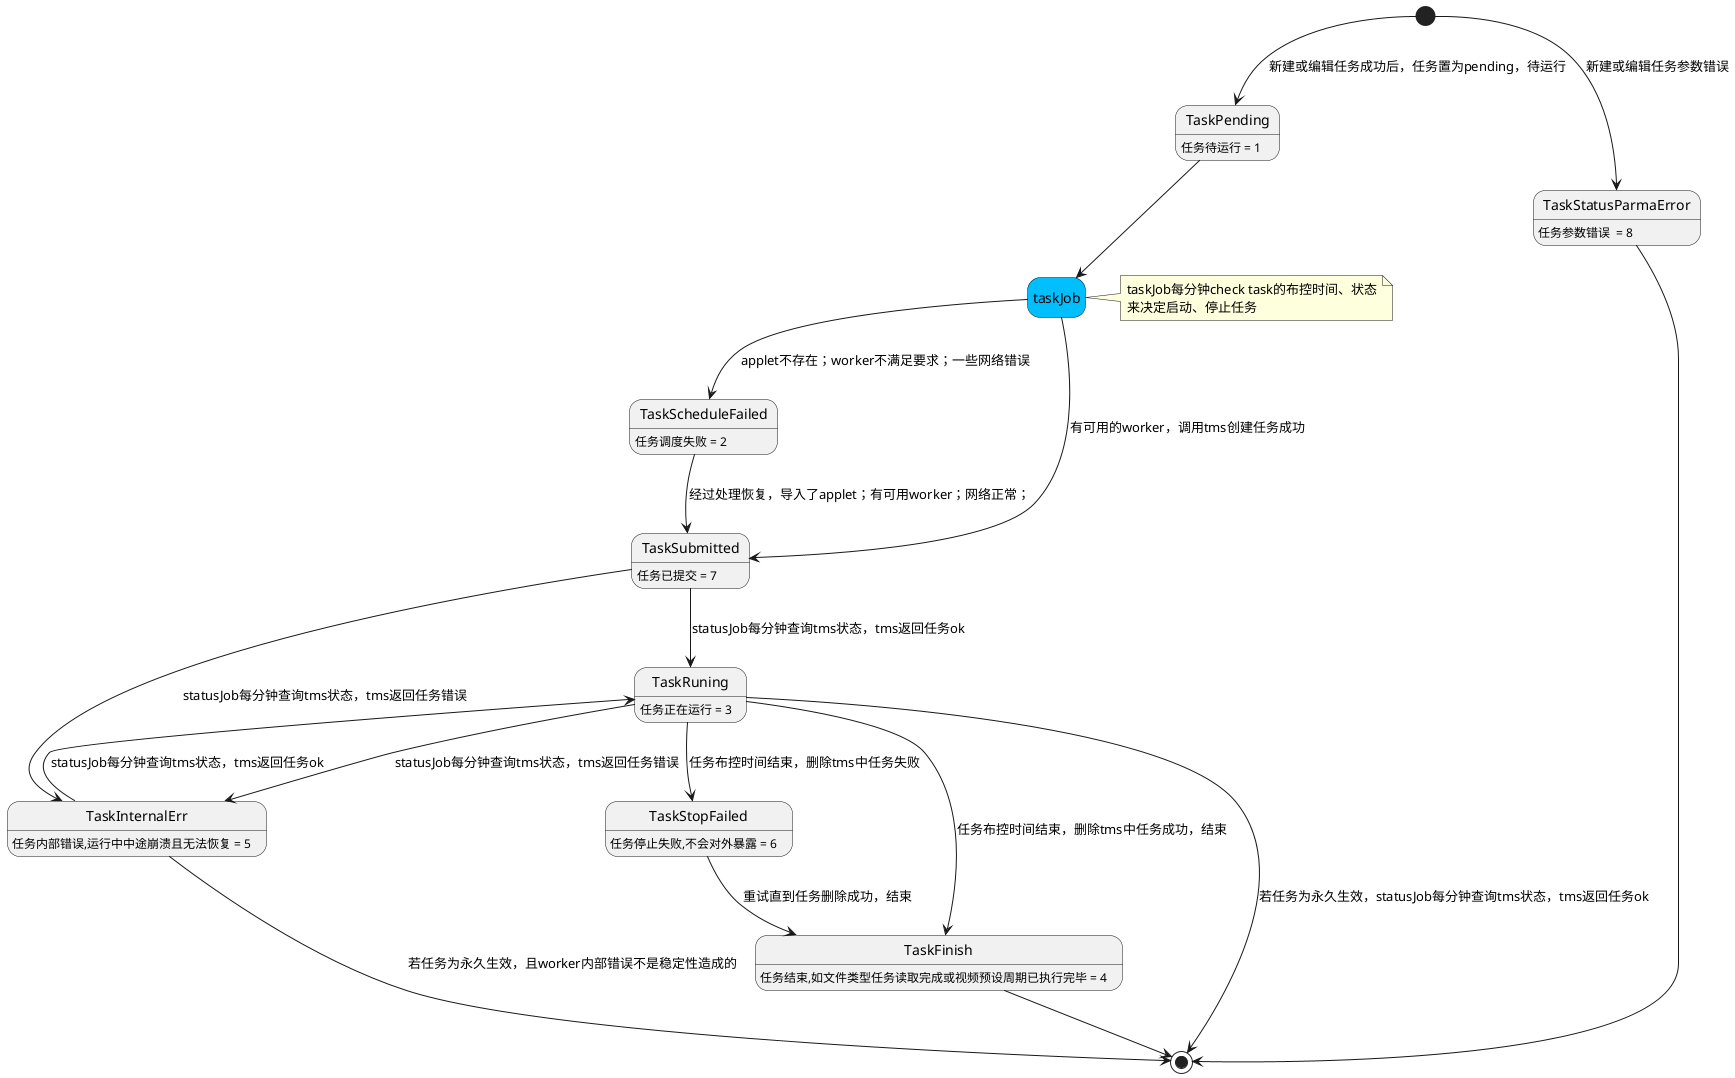 @startuml task status machine
hide empty description

TaskPending : 任务待运行 = 1
TaskScheduleFailed : 任务调度失败 = 2
TaskRuning  : 任务正在运行 = 3
TaskFinish : 任务结束,如文件类型任务读取完成或视频预设周期已执行完毕 = 4
TaskInternalErr : 任务内部错误,运行中中途崩溃且无法恢复 = 5
TaskStopFailed : 任务停止失败,不会对外暴露 = 6
TaskSubmitted : 任务已提交 = 7
TaskStatusParmaError : 任务参数错误  = 8
state taskJob #DeepSkyBlue
note right of taskJob : taskJob每分钟check task的布控时间、状态\n来决定启动、停止任务

[*] --> TaskPending : 新建或编辑任务成功后，任务置为pending，待运行
[*] --> TaskStatusParmaError : 新建或编辑任务参数错误
TaskStatusParmaError --> [*]
TaskPending --> taskJob
taskJob --> TaskScheduleFailed : applet不存在；worker不满足要求；一些网络错误
taskJob --> TaskSubmitted : 有可用的worker，调用tms创建任务成功
TaskScheduleFailed --> TaskSubmitted : 经过处理恢复，导入了applet；有可用worker；网络正常；
TaskSubmitted --> TaskRuning : statusJob每分钟查询tms状态，tms返回任务ok
TaskSubmitted --> TaskInternalErr : statusJob每分钟查询tms状态，tms返回任务错误
TaskRuning --> TaskInternalErr : statusJob每分钟查询tms状态，tms返回任务错误
TaskRuning --> TaskFinish : 任务布控时间结束，删除tms中任务成功，结束 
TaskRuning --> TaskStopFailed : 任务布控时间结束，删除tms中任务失败
TaskRuning --> [*] : 若任务为永久生效，statusJob每分钟查询tms状态，tms返回任务ok
TaskStopFailed --> TaskFinish : 重试直到任务删除成功，结束
TaskInternalErr --> TaskRuning : statusJob每分钟查询tms状态，tms返回任务ok
TaskInternalErr --> [*] : 若任务为永久生效，且worker内部错误不是稳定性造成的
TaskFinish --> [*]

@enduml
